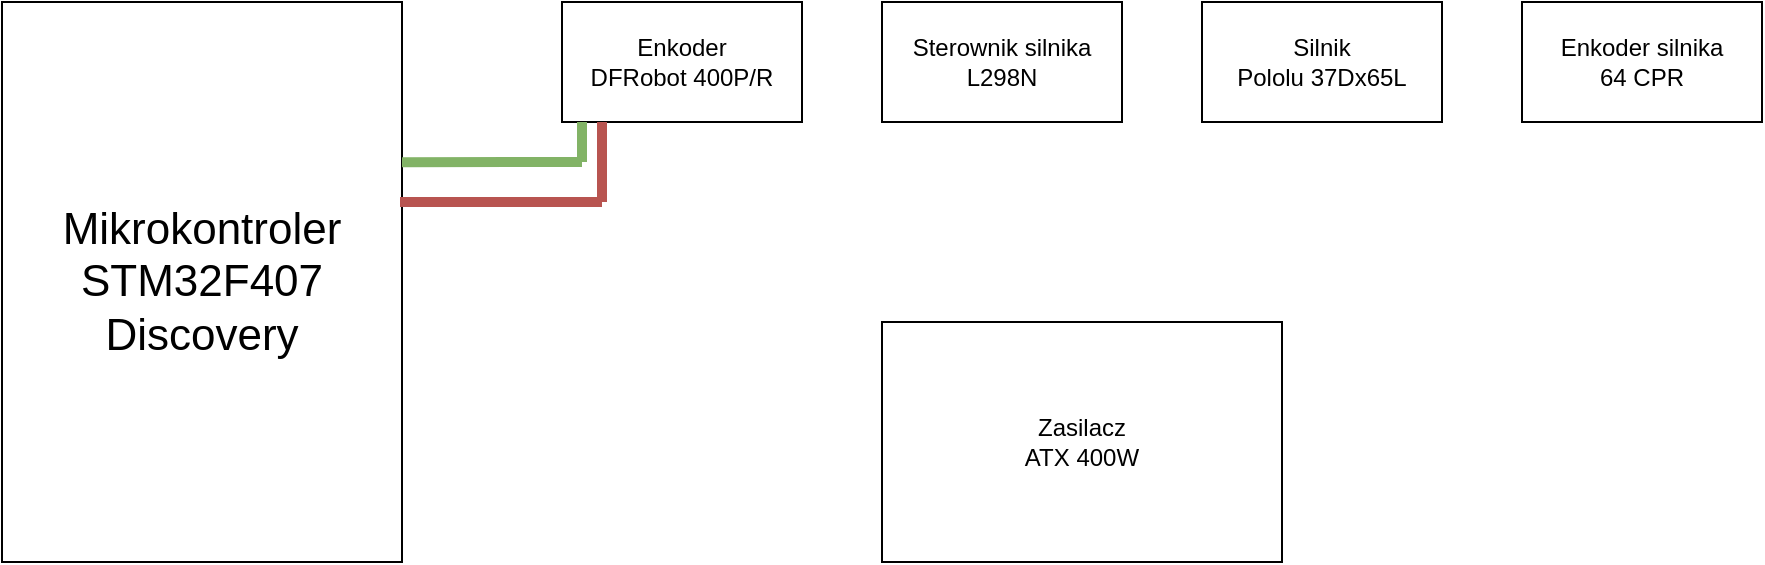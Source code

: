 <mxfile version="13.7.4" type="github">
  <diagram id="D3cwJ94xAtWDLVd50uDA" name="Page-1">
    <mxGraphModel dx="1186" dy="939" grid="1" gridSize="10" guides="1" tooltips="1" connect="1" arrows="1" fold="1" page="1" pageScale="1" pageWidth="827" pageHeight="1169" math="0" shadow="0">
      <root>
        <mxCell id="0" />
        <mxCell id="1" parent="0" />
        <mxCell id="X41fs1b5MaBl-yQGmuW_-1" value="&lt;font style=&quot;font-size: 22px&quot;&gt;Mikrokontroler&lt;br&gt;STM32F407&lt;br&gt;Discovery&lt;/font&gt;" style="rounded=0;whiteSpace=wrap;html=1;" vertex="1" parent="1">
          <mxGeometry x="40" y="40" width="200" height="280" as="geometry" />
        </mxCell>
        <mxCell id="X41fs1b5MaBl-yQGmuW_-2" value="Enkoder&lt;br&gt;DFRobot 400P/R" style="rounded=0;whiteSpace=wrap;html=1;" vertex="1" parent="1">
          <mxGeometry x="320" y="40" width="120" height="60" as="geometry" />
        </mxCell>
        <mxCell id="X41fs1b5MaBl-yQGmuW_-3" value="Sterownik silnika&lt;br&gt;L298N" style="rounded=0;whiteSpace=wrap;html=1;" vertex="1" parent="1">
          <mxGeometry x="480" y="40" width="120" height="60" as="geometry" />
        </mxCell>
        <mxCell id="X41fs1b5MaBl-yQGmuW_-4" value="Silnik&lt;br&gt;Pololu 37Dx65L" style="rounded=0;whiteSpace=wrap;html=1;" vertex="1" parent="1">
          <mxGeometry x="640" y="40" width="120" height="60" as="geometry" />
        </mxCell>
        <mxCell id="X41fs1b5MaBl-yQGmuW_-5" value="Enkoder silnika&lt;br&gt;64 CPR" style="rounded=0;whiteSpace=wrap;html=1;" vertex="1" parent="1">
          <mxGeometry x="800" y="40" width="120" height="60" as="geometry" />
        </mxCell>
        <mxCell id="X41fs1b5MaBl-yQGmuW_-7" value="Zasilacz&lt;br&gt;ATX 400W" style="rounded=0;whiteSpace=wrap;html=1;" vertex="1" parent="1">
          <mxGeometry x="480" y="200" width="200" height="120" as="geometry" />
        </mxCell>
        <mxCell id="X41fs1b5MaBl-yQGmuW_-13" value="" style="endArrow=none;html=1;strokeWidth=5;fillColor=#d5e8d4;strokeColor=#82b366;" edge="1" parent="1">
          <mxGeometry width="50" height="50" relative="1" as="geometry">
            <mxPoint x="330" y="120" as="sourcePoint" />
            <mxPoint x="330" y="100" as="targetPoint" />
          </mxGeometry>
        </mxCell>
        <mxCell id="X41fs1b5MaBl-yQGmuW_-14" value="" style="endArrow=none;html=1;exitX=1;exitY=0.286;exitDx=0;exitDy=0;exitPerimeter=0;fillColor=#d5e8d4;strokeColor=#82b366;strokeWidth=5;" edge="1" parent="1" source="X41fs1b5MaBl-yQGmuW_-1">
          <mxGeometry width="50" height="50" relative="1" as="geometry">
            <mxPoint x="280" y="170" as="sourcePoint" />
            <mxPoint x="330" y="120" as="targetPoint" />
          </mxGeometry>
        </mxCell>
        <mxCell id="X41fs1b5MaBl-yQGmuW_-15" value="" style="endArrow=none;html=1;strokeWidth=5;fillColor=#f8cecc;strokeColor=#b85450;" edge="1" parent="1">
          <mxGeometry width="50" height="50" relative="1" as="geometry">
            <mxPoint x="340" y="140" as="sourcePoint" />
            <mxPoint x="340" y="100" as="targetPoint" />
          </mxGeometry>
        </mxCell>
        <mxCell id="X41fs1b5MaBl-yQGmuW_-16" value="" style="endArrow=none;html=1;strokeWidth=5;fillColor=#f8cecc;strokeColor=#b85450;" edge="1" parent="1">
          <mxGeometry width="50" height="50" relative="1" as="geometry">
            <mxPoint x="239" y="140" as="sourcePoint" />
            <mxPoint x="340" y="140" as="targetPoint" />
          </mxGeometry>
        </mxCell>
      </root>
    </mxGraphModel>
  </diagram>
</mxfile>
